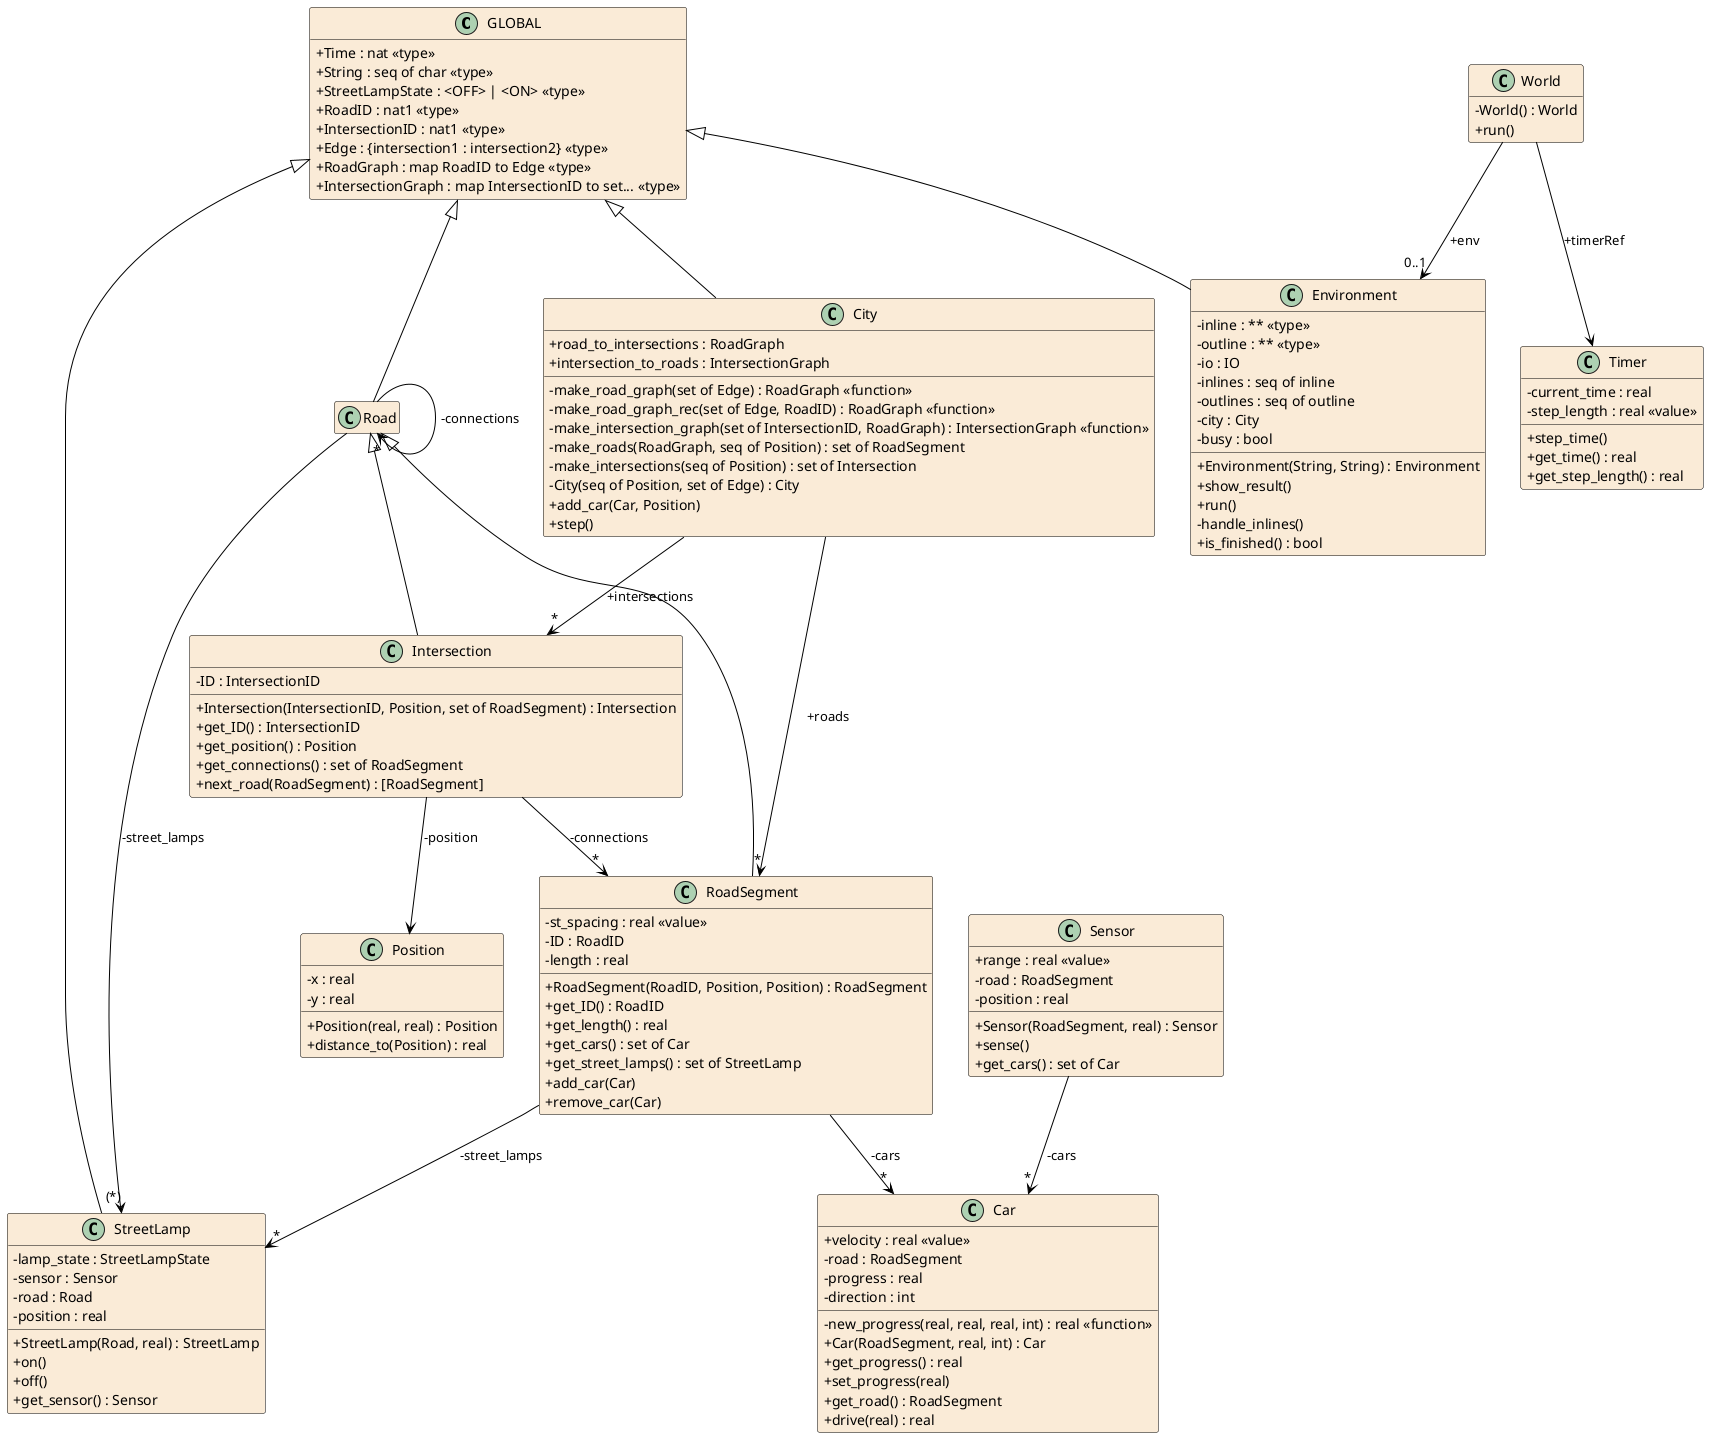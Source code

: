 @startuml mcs-ambient-light

hide empty members
skinparam Shadowing false
skinparam classAttributeIconSize 0
skinparam ClassBorderThickness 0.5
skinparam groupInheritance 5
skinparam class {
	BackgroundColor AntiqueWhite
	ArrowColor Black
	BorderColor Black
}
skinparam defaultTextAlignment center

class GLOBAL
{
	+Time : nat <<type>>
	+String : seq of char <<type>>
	+StreetLampState : <OFF> | <ON> <<type>>
	+RoadID : nat1 <<type>>
	+IntersectionID : nat1 <<type>>
	+Edge : {intersection1 : intersection2} <<type>>
	+RoadGraph : map RoadID to Edge <<type>>
	+IntersectionGraph : map IntersectionID to set... <<type>>
}

class Car
{
	+velocity : real <<value>>
	-road : RoadSegment
	-progress : real
	-direction : int
	-new_progress(real, real, real, int) : real <<function>>
	+Car(RoadSegment, real, int) : Car
	+get_progress() : real
	+set_progress(real)
	+get_road() : RoadSegment
	+drive(real) : real
}

class City
{
	+road_to_intersections : RoadGraph
	+intersection_to_roads : IntersectionGraph
	-make_road_graph(set of Edge) : RoadGraph <<function>>
	-make_road_graph_rec(set of Edge, RoadID) : RoadGraph <<function>>
	-make_intersection_graph(set of IntersectionID, RoadGraph) : IntersectionGraph <<function>>
	-make_roads(RoadGraph, seq of Position) : set of RoadSegment
	-make_intersections(seq of Position) : set of Intersection
	-City(seq of Position, set of Edge) : City
	+add_car(Car, Position)
	+step()
}

class Intersection
{
	-ID : IntersectionID
	+Intersection(IntersectionID, Position, set of RoadSegment) : Intersection
	+get_ID() : IntersectionID
	+get_position() : Position
	+get_connections() : set of RoadSegment
	+next_road(RoadSegment) : [RoadSegment]
}

class Road
{
}

class RoadSegment
{
	-st_spacing : real <<value>>
	-ID : RoadID
	-length : real
	+RoadSegment(RoadID, Position, Position) : RoadSegment
	+get_ID() : RoadID
	+get_length() : real
	+get_cars() : set of Car
	+get_street_lamps() : set of StreetLamp
	+add_car(Car)
	+remove_car(Car)
}

class Sensor
{
	+range : real <<value>>
	-road : RoadSegment
	-position : real
	+Sensor(RoadSegment, real) : Sensor
	+sense()
	+get_cars() : set of Car
}

class StreetLamp
{
	-lamp_state : StreetLampState
	-sensor : Sensor
	-road : Road
	-position : real
	+StreetLamp(Road, real) : StreetLamp
	+on()
	+off()
	+get_sensor() : Sensor
}

class Timer
{
	-current_time : real
	-step_length : real <<value>>
	+step_time()
	+get_time() : real
	+get_step_length() : real
}

class Environment
{
	-inline : ** <<type>>
	-outline : ** <<type>>
	-io : IO
	-inlines : seq of inline
	-outlines : seq of outline
	-city : City
	-busy : bool
	+Environment(String, String) : Environment
	+show_result()
	+run()
	-handle_inlines()
	+is_finished() : bool
}

class Position
{
	-x : real
	-y : real
	+Position(real, real) : Position
	+distance_to(Position) : real
}

class World
{
	-World() : World
	+run()
}

Intersection --> Position : -position
World --> Timer : +timerRef
City --> "*" Intersection : +intersections
City --> "*" RoadSegment : +roads
GLOBAL <|-- City
Intersection --> "*" RoadSegment : -connections
Road <|-- Intersection
Road --> "(*)" StreetLamp : -street_lamps
Road --> "*" Road : -connections
GLOBAL <|-- Road
RoadSegment --> "*" Car : -cars
RoadSegment --> "*" StreetLamp : -street_lamps
Road <|-- RoadSegment
Sensor --> "*" Car : -cars
GLOBAL <|-- StreetLamp
GLOBAL <|-- Environment
World --> "0..1" Environment : +env

@enduml